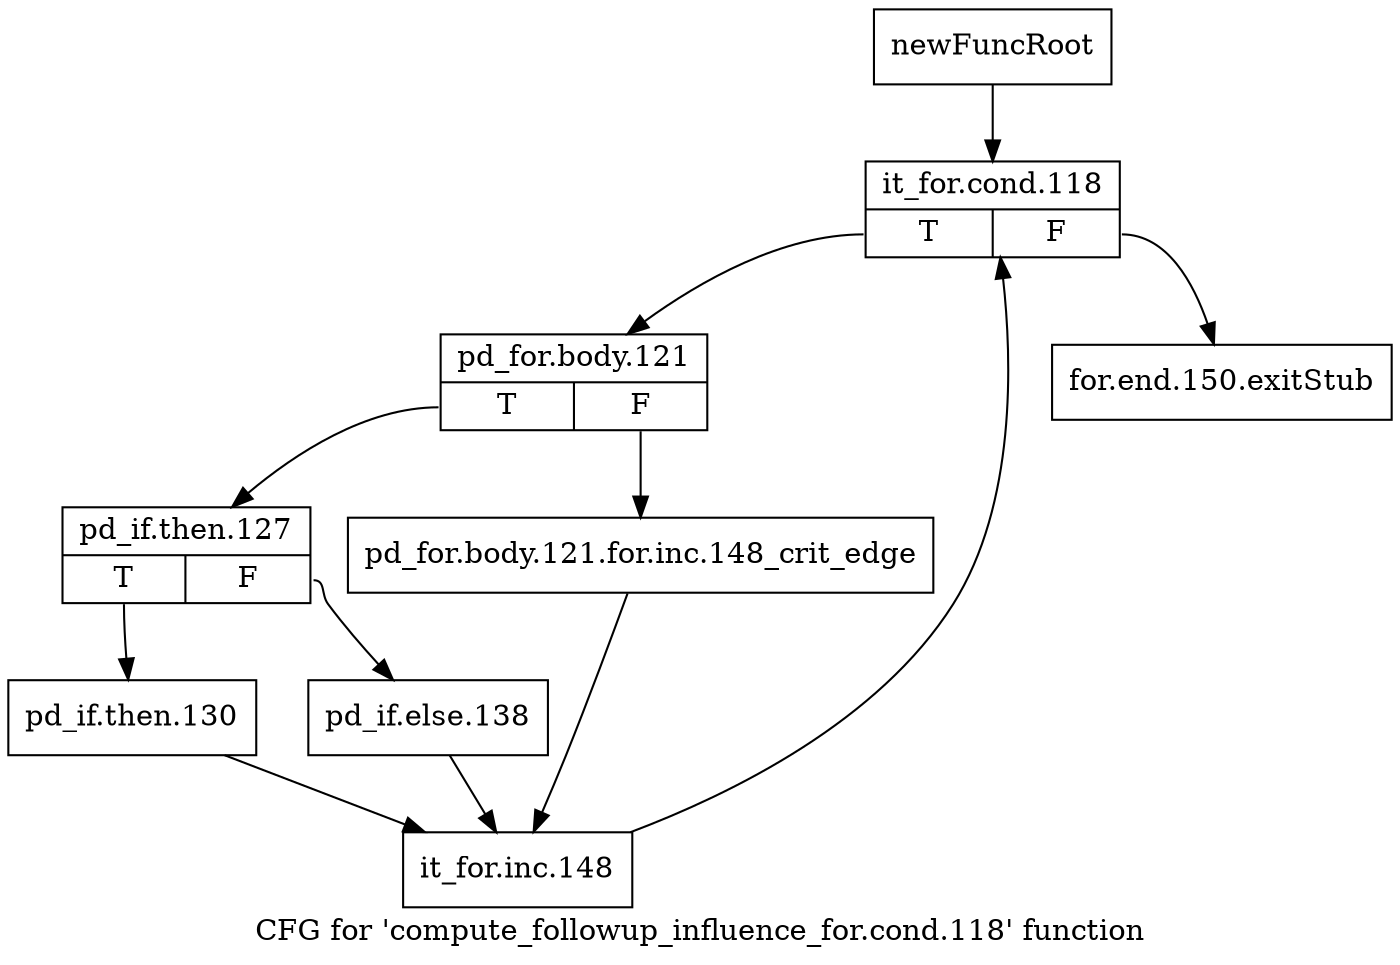 digraph "CFG for 'compute_followup_influence_for.cond.118' function" {
	label="CFG for 'compute_followup_influence_for.cond.118' function";

	Node0x3ff19f0 [shape=record,label="{newFuncRoot}"];
	Node0x3ff19f0 -> Node0x3ff1a90;
	Node0x3ff1a40 [shape=record,label="{for.end.150.exitStub}"];
	Node0x3ff1a90 [shape=record,label="{it_for.cond.118|{<s0>T|<s1>F}}"];
	Node0x3ff1a90:s0 -> Node0x3ff1ae0;
	Node0x3ff1a90:s1 -> Node0x3ff1a40;
	Node0x3ff1ae0 [shape=record,label="{pd_for.body.121|{<s0>T|<s1>F}}"];
	Node0x3ff1ae0:s0 -> Node0x3ff1b80;
	Node0x3ff1ae0:s1 -> Node0x3ff1b30;
	Node0x3ff1b30 [shape=record,label="{pd_for.body.121.for.inc.148_crit_edge}"];
	Node0x3ff1b30 -> Node0x3ff1c70;
	Node0x3ff1b80 [shape=record,label="{pd_if.then.127|{<s0>T|<s1>F}}"];
	Node0x3ff1b80:s0 -> Node0x3ff1c20;
	Node0x3ff1b80:s1 -> Node0x3ff1bd0;
	Node0x3ff1bd0 [shape=record,label="{pd_if.else.138}"];
	Node0x3ff1bd0 -> Node0x3ff1c70;
	Node0x3ff1c20 [shape=record,label="{pd_if.then.130}"];
	Node0x3ff1c20 -> Node0x3ff1c70;
	Node0x3ff1c70 [shape=record,label="{it_for.inc.148}"];
	Node0x3ff1c70 -> Node0x3ff1a90;
}
